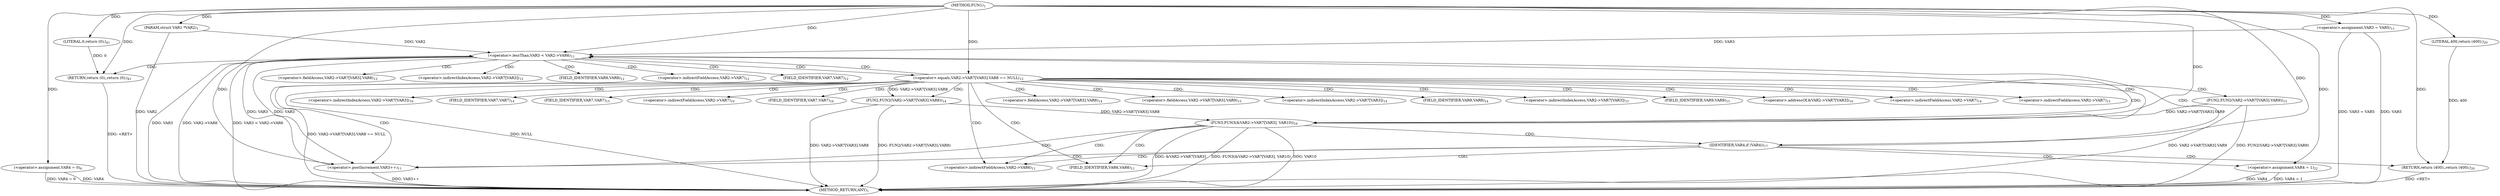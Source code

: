 digraph "FUN1" {  
"8" [label = <(METHOD,FUN1)<SUB>1</SUB>> ]
"77" [label = <(METHOD_RETURN,ANY)<SUB>1</SUB>> ]
"9" [label = <(PARAM,struct VAR1 *VAR2)<SUB>1</SUB>> ]
"13" [label = <(&lt;operator&gt;.assignment,VAR4 = 0)<SUB>6</SUB>> ]
"75" [label = <(RETURN,return (0);,return (0);)<SUB>41</SUB>> ]
"21" [label = <(&lt;operator&gt;.lessThan,VAR3 &lt; VAR2-&gt;VAR6)<SUB>11</SUB>> ]
"26" [label = <(&lt;operator&gt;.postIncrement,VAR3++)<SUB>11</SUB>> ]
"76" [label = <(LITERAL,0,return (0);)<SUB>41</SUB>> ]
"18" [label = <(&lt;operator&gt;.assignment,VAR3 = VAR5)<SUB>11</SUB>> ]
"41" [label = <(FUN2,FUN2(VAR2-&gt;VAR7[VAR3].VAR8))<SUB>14</SUB>> ]
"49" [label = <(FUN2,FUN2(VAR2-&gt;VAR7[VAR3].VAR9))<SUB>15</SUB>> ]
"30" [label = <(&lt;operator&gt;.equals,VAR2-&gt;VAR7[VAR3].VAR8 == NULL)<SUB>12</SUB>> ]
"58" [label = <(FUN3,FUN3(&amp;VAR2-&gt;VAR7[VAR3], VAR10))<SUB>16</SUB>> ]
"72" [label = <(&lt;operator&gt;.assignment,VAR4 = 1)<SUB>22</SUB>> ]
"68" [label = <(IDENTIFIER,VAR4,if (VAR4))<SUB>17</SUB>> ]
"70" [label = <(RETURN,return (400);,return (400);)<SUB>20</SUB>> ]
"71" [label = <(LITERAL,400,return (400);)<SUB>20</SUB>> ]
"23" [label = <(&lt;operator&gt;.indirectFieldAccess,VAR2-&gt;VAR6)<SUB>11</SUB>> ]
"25" [label = <(FIELD_IDENTIFIER,VAR6,VAR6)<SUB>11</SUB>> ]
"42" [label = <(&lt;operator&gt;.fieldAccess,VAR2-&gt;VAR7[VAR3].VAR8)<SUB>14</SUB>> ]
"50" [label = <(&lt;operator&gt;.fieldAccess,VAR2-&gt;VAR7[VAR3].VAR9)<SUB>15</SUB>> ]
"31" [label = <(&lt;operator&gt;.fieldAccess,VAR2-&gt;VAR7[VAR3].VAR8)<SUB>12</SUB>> ]
"43" [label = <(&lt;operator&gt;.indirectIndexAccess,VAR2-&gt;VAR7[VAR3])<SUB>14</SUB>> ]
"48" [label = <(FIELD_IDENTIFIER,VAR8,VAR8)<SUB>14</SUB>> ]
"51" [label = <(&lt;operator&gt;.indirectIndexAccess,VAR2-&gt;VAR7[VAR3])<SUB>15</SUB>> ]
"56" [label = <(FIELD_IDENTIFIER,VAR9,VAR9)<SUB>15</SUB>> ]
"59" [label = <(&lt;operator&gt;.addressOf,&amp;VAR2-&gt;VAR7[VAR3])<SUB>16</SUB>> ]
"32" [label = <(&lt;operator&gt;.indirectIndexAccess,VAR2-&gt;VAR7[VAR3])<SUB>12</SUB>> ]
"37" [label = <(FIELD_IDENTIFIER,VAR8,VAR8)<SUB>12</SUB>> ]
"44" [label = <(&lt;operator&gt;.indirectFieldAccess,VAR2-&gt;VAR7)<SUB>14</SUB>> ]
"52" [label = <(&lt;operator&gt;.indirectFieldAccess,VAR2-&gt;VAR7)<SUB>15</SUB>> ]
"60" [label = <(&lt;operator&gt;.indirectIndexAccess,VAR2-&gt;VAR7[VAR3])<SUB>16</SUB>> ]
"33" [label = <(&lt;operator&gt;.indirectFieldAccess,VAR2-&gt;VAR7)<SUB>12</SUB>> ]
"46" [label = <(FIELD_IDENTIFIER,VAR7,VAR7)<SUB>14</SUB>> ]
"54" [label = <(FIELD_IDENTIFIER,VAR7,VAR7)<SUB>15</SUB>> ]
"61" [label = <(&lt;operator&gt;.indirectFieldAccess,VAR2-&gt;VAR7)<SUB>16</SUB>> ]
"35" [label = <(FIELD_IDENTIFIER,VAR7,VAR7)<SUB>12</SUB>> ]
"63" [label = <(FIELD_IDENTIFIER,VAR7,VAR7)<SUB>16</SUB>> ]
  "70" -> "77"  [ label = "DDG: &lt;RET&gt;"] 
  "75" -> "77"  [ label = "DDG: &lt;RET&gt;"] 
  "9" -> "77"  [ label = "DDG: VAR2"] 
  "13" -> "77"  [ label = "DDG: VAR4"] 
  "13" -> "77"  [ label = "DDG: VAR4 = 0"] 
  "18" -> "77"  [ label = "DDG: VAR3 = VAR5"] 
  "21" -> "77"  [ label = "DDG: VAR3"] 
  "21" -> "77"  [ label = "DDG: VAR2-&gt;VAR6"] 
  "21" -> "77"  [ label = "DDG: VAR3 &lt; VAR2-&gt;VAR6"] 
  "30" -> "77"  [ label = "DDG: VAR2-&gt;VAR7[VAR3].VAR8 == NULL"] 
  "41" -> "77"  [ label = "DDG: VAR2-&gt;VAR7[VAR3].VAR8"] 
  "41" -> "77"  [ label = "DDG: FUN2(VAR2-&gt;VAR7[VAR3].VAR8)"] 
  "49" -> "77"  [ label = "DDG: VAR2-&gt;VAR7[VAR3].VAR9"] 
  "49" -> "77"  [ label = "DDG: FUN2(VAR2-&gt;VAR7[VAR3].VAR9)"] 
  "58" -> "77"  [ label = "DDG: &amp;VAR2-&gt;VAR7[VAR3]"] 
  "58" -> "77"  [ label = "DDG: FUN3(&amp;VAR2-&gt;VAR7[VAR3], VAR10)"] 
  "72" -> "77"  [ label = "DDG: VAR4"] 
  "72" -> "77"  [ label = "DDG: VAR4 = 1"] 
  "26" -> "77"  [ label = "DDG: VAR3++"] 
  "58" -> "77"  [ label = "DDG: VAR10"] 
  "18" -> "77"  [ label = "DDG: VAR5"] 
  "30" -> "77"  [ label = "DDG: NULL"] 
  "8" -> "9"  [ label = "DDG: "] 
  "8" -> "13"  [ label = "DDG: "] 
  "76" -> "75"  [ label = "DDG: 0"] 
  "8" -> "75"  [ label = "DDG: "] 
  "8" -> "76"  [ label = "DDG: "] 
  "8" -> "18"  [ label = "DDG: "] 
  "18" -> "21"  [ label = "DDG: VAR3"] 
  "26" -> "21"  [ label = "DDG: VAR3"] 
  "8" -> "21"  [ label = "DDG: "] 
  "9" -> "21"  [ label = "DDG: VAR2"] 
  "21" -> "26"  [ label = "DDG: VAR3"] 
  "8" -> "26"  [ label = "DDG: "] 
  "30" -> "41"  [ label = "DDG: VAR2-&gt;VAR7[VAR3].VAR8"] 
  "8" -> "30"  [ label = "DDG: "] 
  "41" -> "58"  [ label = "DDG: VAR2-&gt;VAR7[VAR3].VAR8"] 
  "49" -> "58"  [ label = "DDG: VAR2-&gt;VAR7[VAR3].VAR9"] 
  "8" -> "58"  [ label = "DDG: "] 
  "8" -> "72"  [ label = "DDG: "] 
  "8" -> "68"  [ label = "DDG: "] 
  "71" -> "70"  [ label = "DDG: 400"] 
  "8" -> "70"  [ label = "DDG: "] 
  "8" -> "71"  [ label = "DDG: "] 
  "21" -> "30"  [ label = "CDG: "] 
  "21" -> "32"  [ label = "CDG: "] 
  "21" -> "75"  [ label = "CDG: "] 
  "21" -> "37"  [ label = "CDG: "] 
  "21" -> "35"  [ label = "CDG: "] 
  "21" -> "33"  [ label = "CDG: "] 
  "21" -> "31"  [ label = "CDG: "] 
  "30" -> "21"  [ label = "CDG: "] 
  "30" -> "48"  [ label = "CDG: "] 
  "30" -> "49"  [ label = "CDG: "] 
  "30" -> "60"  [ label = "CDG: "] 
  "30" -> "26"  [ label = "CDG: "] 
  "30" -> "42"  [ label = "CDG: "] 
  "30" -> "51"  [ label = "CDG: "] 
  "30" -> "52"  [ label = "CDG: "] 
  "30" -> "46"  [ label = "CDG: "] 
  "30" -> "25"  [ label = "CDG: "] 
  "30" -> "56"  [ label = "CDG: "] 
  "30" -> "50"  [ label = "CDG: "] 
  "30" -> "59"  [ label = "CDG: "] 
  "30" -> "44"  [ label = "CDG: "] 
  "30" -> "54"  [ label = "CDG: "] 
  "30" -> "43"  [ label = "CDG: "] 
  "30" -> "58"  [ label = "CDG: "] 
  "30" -> "61"  [ label = "CDG: "] 
  "30" -> "23"  [ label = "CDG: "] 
  "30" -> "41"  [ label = "CDG: "] 
  "30" -> "63"  [ label = "CDG: "] 
  "58" -> "21"  [ label = "CDG: "] 
  "58" -> "68"  [ label = "CDG: "] 
  "58" -> "26"  [ label = "CDG: "] 
  "58" -> "25"  [ label = "CDG: "] 
  "58" -> "23"  [ label = "CDG: "] 
  "68" -> "21"  [ label = "CDG: "] 
  "68" -> "26"  [ label = "CDG: "] 
  "68" -> "25"  [ label = "CDG: "] 
  "68" -> "72"  [ label = "CDG: "] 
  "68" -> "23"  [ label = "CDG: "] 
  "68" -> "70"  [ label = "CDG: "] 
}
